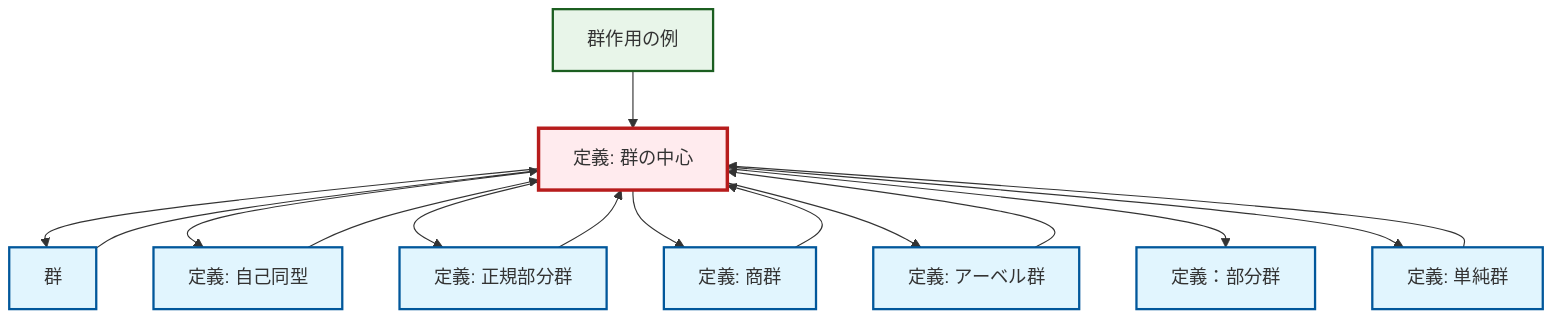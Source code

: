 graph TD
    classDef definition fill:#e1f5fe,stroke:#01579b,stroke-width:2px
    classDef theorem fill:#f3e5f5,stroke:#4a148c,stroke-width:2px
    classDef axiom fill:#fff3e0,stroke:#e65100,stroke-width:2px
    classDef example fill:#e8f5e9,stroke:#1b5e20,stroke-width:2px
    classDef current fill:#ffebee,stroke:#b71c1c,stroke-width:3px
    def-subgroup["定義：部分群"]:::definition
    ex-group-action-examples["群作用の例"]:::example
    def-normal-subgroup["定義: 正規部分群"]:::definition
    def-center-of-group["定義: 群の中心"]:::definition
    def-abelian-group["定義: アーベル群"]:::definition
    def-simple-group["定義: 単純群"]:::definition
    def-quotient-group["定義: 商群"]:::definition
    def-automorphism["定義: 自己同型"]:::definition
    def-group["群"]:::definition
    def-center-of-group --> def-group
    def-center-of-group --> def-automorphism
    def-center-of-group --> def-normal-subgroup
    def-normal-subgroup --> def-center-of-group
    ex-group-action-examples --> def-center-of-group
    def-center-of-group --> def-quotient-group
    def-center-of-group --> def-abelian-group
    def-quotient-group --> def-center-of-group
    def-group --> def-center-of-group
    def-center-of-group --> def-subgroup
    def-abelian-group --> def-center-of-group
    def-center-of-group --> def-simple-group
    def-automorphism --> def-center-of-group
    def-simple-group --> def-center-of-group
    class def-center-of-group current